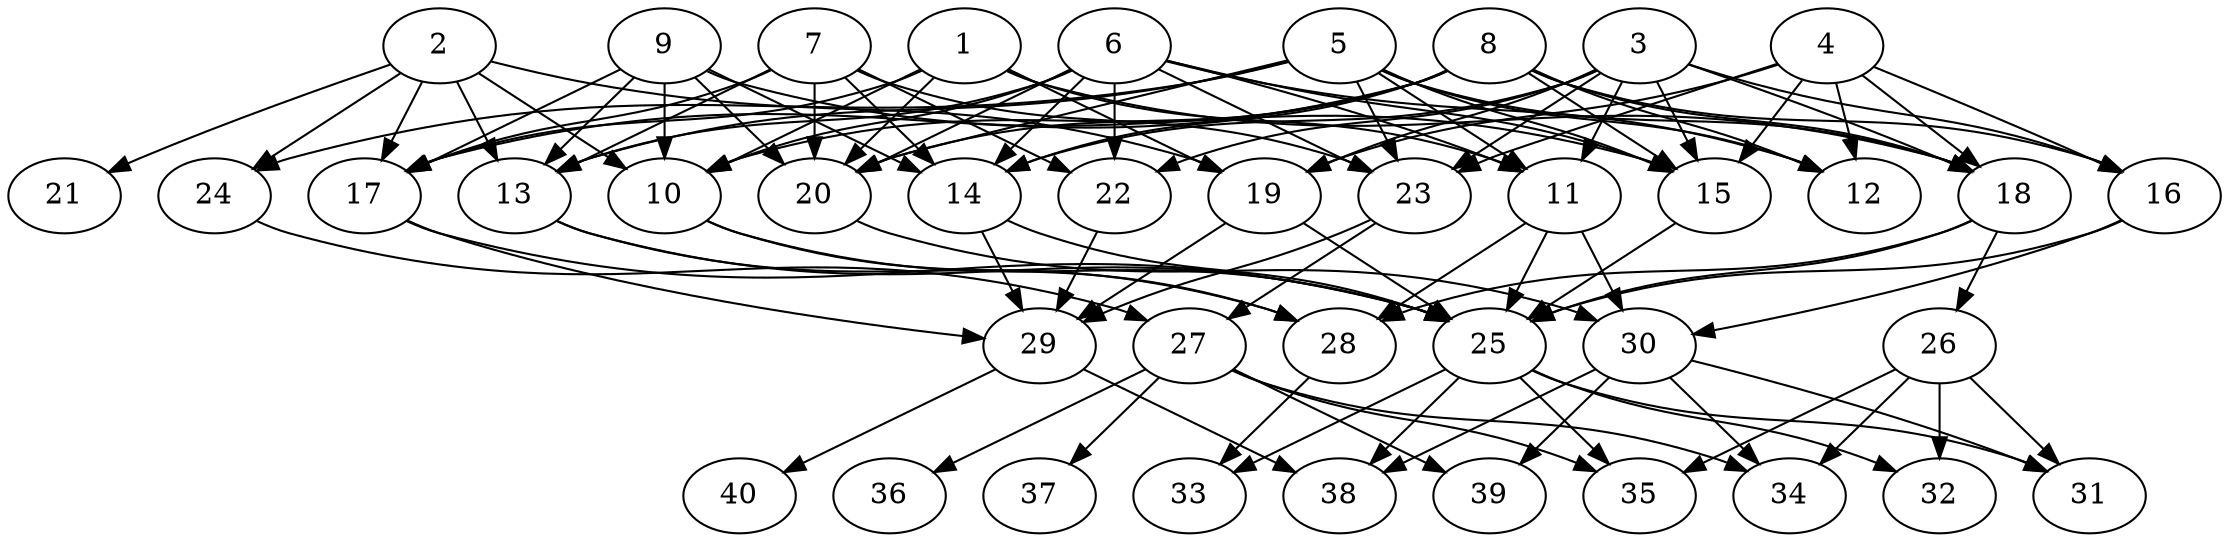 // DAG automatically generated by daggen at Thu Oct  3 14:06:48 2019
// ./daggen --dot -n 40 --ccr 0.3 --fat 0.7 --regular 0.5 --density 0.6 --mindata 5242880 --maxdata 52428800 
digraph G {
  1 [size="38782293", alpha="0.05", expect_size="11634688"] 
  1 -> 10 [size ="11634688"]
  1 -> 11 [size ="11634688"]
  1 -> 17 [size ="11634688"]
  1 -> 18 [size ="11634688"]
  1 -> 19 [size ="11634688"]
  1 -> 20 [size ="11634688"]
  2 [size="155825493", alpha="0.01", expect_size="46747648"] 
  2 -> 10 [size ="46747648"]
  2 -> 13 [size ="46747648"]
  2 -> 17 [size ="46747648"]
  2 -> 19 [size ="46747648"]
  2 -> 21 [size ="46747648"]
  2 -> 24 [size ="46747648"]
  3 [size="138922667", alpha="0.06", expect_size="41676800"] 
  3 -> 11 [size ="41676800"]
  3 -> 14 [size ="41676800"]
  3 -> 15 [size ="41676800"]
  3 -> 16 [size ="41676800"]
  3 -> 18 [size ="41676800"]
  3 -> 19 [size ="41676800"]
  3 -> 22 [size ="41676800"]
  3 -> 23 [size ="41676800"]
  4 [size="26132480", alpha="0.16", expect_size="7839744"] 
  4 -> 12 [size ="7839744"]
  4 -> 15 [size ="7839744"]
  4 -> 16 [size ="7839744"]
  4 -> 18 [size ="7839744"]
  4 -> 19 [size ="7839744"]
  4 -> 23 [size ="7839744"]
  5 [size="70188373", alpha="0.14", expect_size="21056512"] 
  5 -> 11 [size ="21056512"]
  5 -> 12 [size ="21056512"]
  5 -> 13 [size ="21056512"]
  5 -> 15 [size ="21056512"]
  5 -> 18 [size ="21056512"]
  5 -> 20 [size ="21056512"]
  5 -> 23 [size ="21056512"]
  5 -> 24 [size ="21056512"]
  6 [size="94337707", alpha="0.05", expect_size="28301312"] 
  6 -> 10 [size ="28301312"]
  6 -> 11 [size ="28301312"]
  6 -> 12 [size ="28301312"]
  6 -> 13 [size ="28301312"]
  6 -> 14 [size ="28301312"]
  6 -> 15 [size ="28301312"]
  6 -> 20 [size ="28301312"]
  6 -> 22 [size ="28301312"]
  6 -> 23 [size ="28301312"]
  7 [size="30859947", alpha="0.04", expect_size="9257984"] 
  7 -> 13 [size ="9257984"]
  7 -> 14 [size ="9257984"]
  7 -> 17 [size ="9257984"]
  7 -> 20 [size ="9257984"]
  7 -> 22 [size ="9257984"]
  7 -> 23 [size ="9257984"]
  8 [size="135304533", alpha="0.20", expect_size="40591360"] 
  8 -> 10 [size ="40591360"]
  8 -> 12 [size ="40591360"]
  8 -> 14 [size ="40591360"]
  8 -> 15 [size ="40591360"]
  8 -> 16 [size ="40591360"]
  8 -> 17 [size ="40591360"]
  8 -> 18 [size ="40591360"]
  8 -> 20 [size ="40591360"]
  9 [size="47769600", alpha="0.13", expect_size="14330880"] 
  9 -> 10 [size ="14330880"]
  9 -> 13 [size ="14330880"]
  9 -> 14 [size ="14330880"]
  9 -> 15 [size ="14330880"]
  9 -> 17 [size ="14330880"]
  9 -> 20 [size ="14330880"]
  10 [size="87995733", alpha="0.13", expect_size="26398720"] 
  10 -> 25 [size ="26398720"]
  10 -> 28 [size ="26398720"]
  11 [size="22169600", alpha="0.17", expect_size="6650880"] 
  11 -> 25 [size ="6650880"]
  11 -> 28 [size ="6650880"]
  11 -> 30 [size ="6650880"]
  12 [size="61221547", alpha="0.02", expect_size="18366464"] 
  13 [size="68113067", alpha="0.01", expect_size="20433920"] 
  13 -> 25 [size ="20433920"]
  13 -> 28 [size ="20433920"]
  14 [size="117599573", alpha="0.07", expect_size="35279872"] 
  14 -> 25 [size ="35279872"]
  14 -> 29 [size ="35279872"]
  15 [size="82783573", alpha="0.00", expect_size="24835072"] 
  15 -> 25 [size ="24835072"]
  16 [size="38645760", alpha="0.16", expect_size="11593728"] 
  16 -> 25 [size ="11593728"]
  16 -> 30 [size ="11593728"]
  17 [size="79394133", alpha="0.13", expect_size="23818240"] 
  17 -> 25 [size ="23818240"]
  17 -> 29 [size ="23818240"]
  18 [size="113844907", alpha="0.11", expect_size="34153472"] 
  18 -> 25 [size ="34153472"]
  18 -> 26 [size ="34153472"]
  18 -> 28 [size ="34153472"]
  19 [size="111438507", alpha="0.01", expect_size="33431552"] 
  19 -> 25 [size ="33431552"]
  19 -> 29 [size ="33431552"]
  20 [size="53500587", alpha="0.05", expect_size="16050176"] 
  20 -> 30 [size ="16050176"]
  21 [size="154596693", alpha="0.12", expect_size="46379008"] 
  22 [size="134727680", alpha="0.16", expect_size="40418304"] 
  22 -> 29 [size ="40418304"]
  23 [size="150630400", alpha="0.16", expect_size="45189120"] 
  23 -> 27 [size ="45189120"]
  23 -> 29 [size ="45189120"]
  24 [size="159092053", alpha="0.17", expect_size="47727616"] 
  24 -> 27 [size ="47727616"]
  25 [size="54865920", alpha="0.05", expect_size="16459776"] 
  25 -> 31 [size ="16459776"]
  25 -> 32 [size ="16459776"]
  25 -> 33 [size ="16459776"]
  25 -> 35 [size ="16459776"]
  25 -> 38 [size ="16459776"]
  26 [size="58415787", alpha="0.02", expect_size="17524736"] 
  26 -> 31 [size ="17524736"]
  26 -> 32 [size ="17524736"]
  26 -> 34 [size ="17524736"]
  26 -> 35 [size ="17524736"]
  27 [size="27013120", alpha="0.01", expect_size="8103936"] 
  27 -> 34 [size ="8103936"]
  27 -> 35 [size ="8103936"]
  27 -> 36 [size ="8103936"]
  27 -> 37 [size ="8103936"]
  27 -> 39 [size ="8103936"]
  28 [size="130024107", alpha="0.15", expect_size="39007232"] 
  28 -> 33 [size ="39007232"]
  29 [size="62583467", alpha="0.13", expect_size="18775040"] 
  29 -> 38 [size ="18775040"]
  29 -> 40 [size ="18775040"]
  30 [size="70898347", alpha="0.00", expect_size="21269504"] 
  30 -> 31 [size ="21269504"]
  30 -> 34 [size ="21269504"]
  30 -> 38 [size ="21269504"]
  30 -> 39 [size ="21269504"]
  31 [size="111435093", alpha="0.08", expect_size="33430528"] 
  32 [size="48213333", alpha="0.01", expect_size="14464000"] 
  33 [size="19585707", alpha="0.00", expect_size="5875712"] 
  34 [size="147002027", alpha="0.13", expect_size="44100608"] 
  35 [size="124549120", alpha="0.13", expect_size="37364736"] 
  36 [size="162225493", alpha="0.17", expect_size="48667648"] 
  37 [size="22319787", alpha="0.08", expect_size="6695936"] 
  38 [size="32788480", alpha="0.11", expect_size="9836544"] 
  39 [size="154180267", alpha="0.06", expect_size="46254080"] 
  40 [size="102219093", alpha="0.06", expect_size="30665728"] 
}
